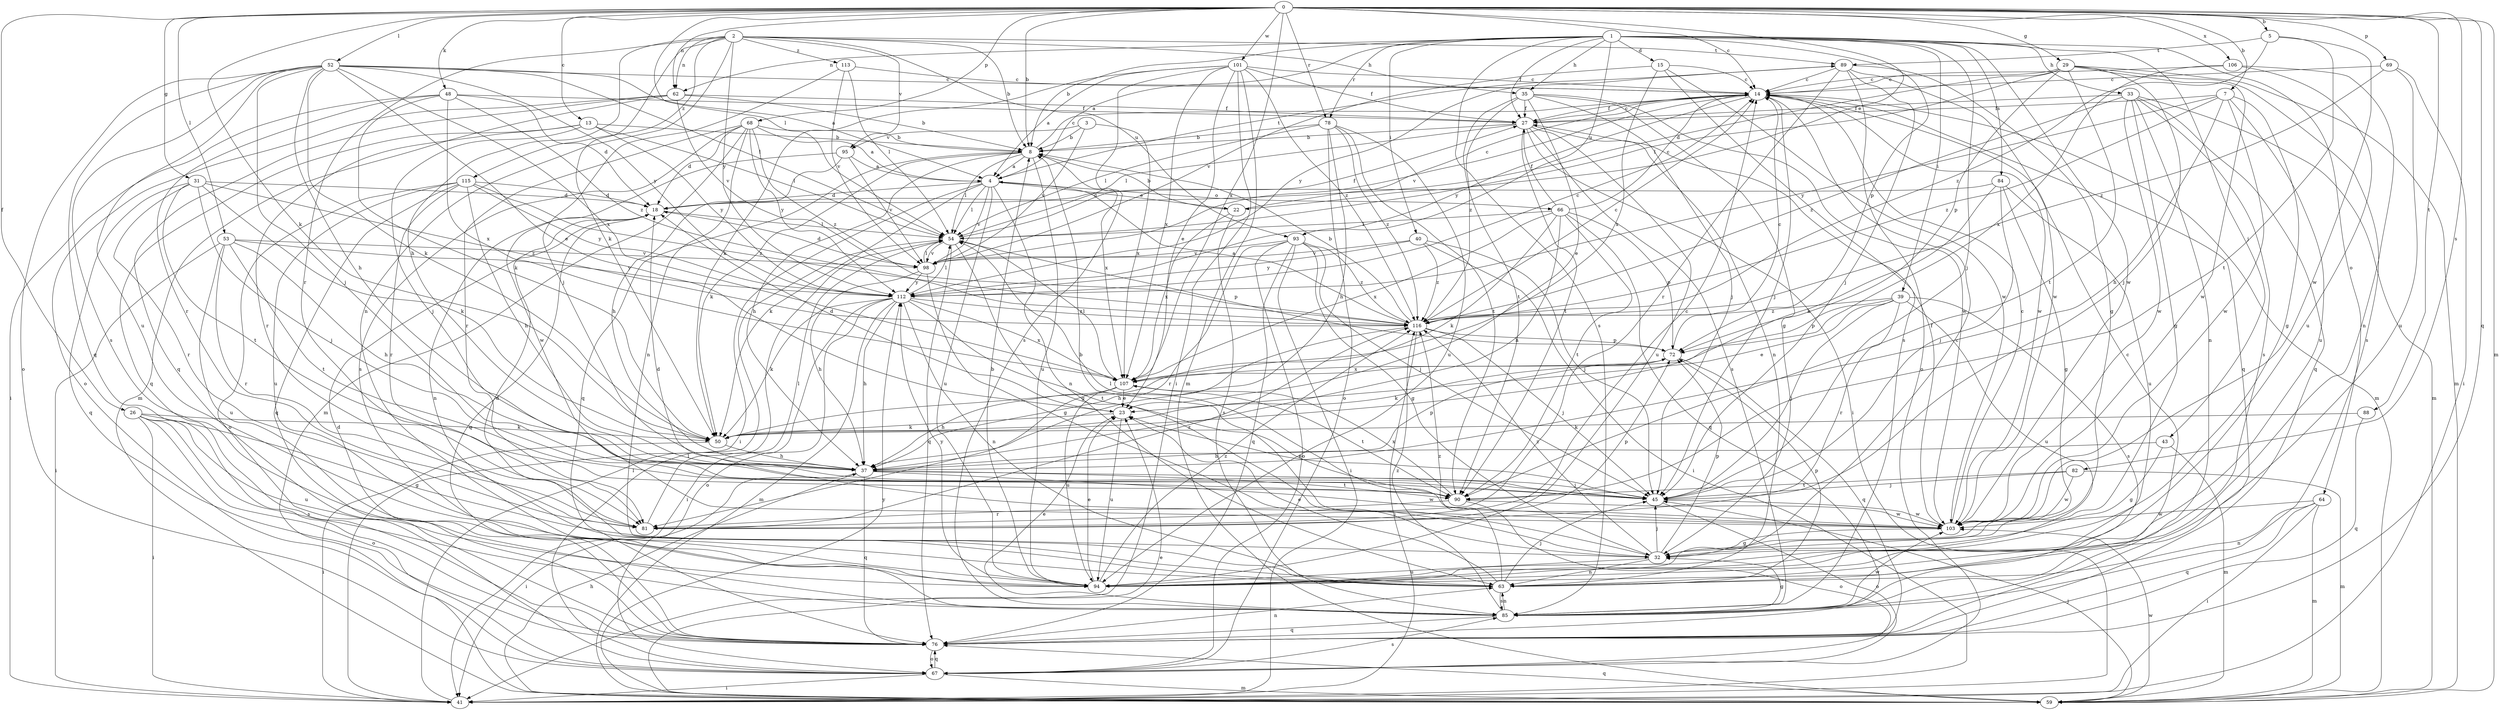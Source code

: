 strict digraph  {
0;
1;
2;
3;
4;
5;
7;
8;
13;
14;
15;
18;
22;
23;
26;
27;
29;
31;
32;
33;
35;
37;
39;
40;
41;
43;
45;
48;
50;
52;
53;
54;
59;
62;
63;
64;
66;
67;
68;
69;
72;
76;
78;
81;
82;
84;
85;
88;
89;
90;
93;
94;
95;
98;
101;
103;
106;
107;
112;
113;
115;
116;
0 -> 5  [label=b];
0 -> 7  [label=b];
0 -> 8  [label=b];
0 -> 13  [label=c];
0 -> 14  [label=c];
0 -> 22  [label=e];
0 -> 26  [label=f];
0 -> 29  [label=g];
0 -> 31  [label=g];
0 -> 48  [label=k];
0 -> 50  [label=k];
0 -> 52  [label=l];
0 -> 53  [label=l];
0 -> 54  [label=l];
0 -> 59  [label=m];
0 -> 62  [label=n];
0 -> 68  [label=p];
0 -> 69  [label=p];
0 -> 76  [label=q];
0 -> 78  [label=r];
0 -> 82  [label=s];
0 -> 88  [label=t];
0 -> 101  [label=w];
0 -> 106  [label=x];
0 -> 107  [label=x];
1 -> 4  [label=a];
1 -> 8  [label=b];
1 -> 15  [label=d];
1 -> 27  [label=f];
1 -> 33  [label=h];
1 -> 35  [label=h];
1 -> 39  [label=i];
1 -> 40  [label=i];
1 -> 43  [label=j];
1 -> 45  [label=j];
1 -> 62  [label=n];
1 -> 64  [label=o];
1 -> 72  [label=p];
1 -> 78  [label=r];
1 -> 84  [label=s];
1 -> 85  [label=s];
1 -> 93  [label=u];
1 -> 103  [label=w];
2 -> 8  [label=b];
2 -> 35  [label=h];
2 -> 37  [label=h];
2 -> 50  [label=k];
2 -> 62  [label=n];
2 -> 63  [label=n];
2 -> 81  [label=r];
2 -> 89  [label=t];
2 -> 93  [label=u];
2 -> 95  [label=v];
2 -> 112  [label=y];
2 -> 113  [label=z];
2 -> 115  [label=z];
3 -> 8  [label=b];
3 -> 95  [label=v];
3 -> 98  [label=v];
3 -> 107  [label=x];
4 -> 18  [label=d];
4 -> 22  [label=e];
4 -> 41  [label=i];
4 -> 50  [label=k];
4 -> 54  [label=l];
4 -> 63  [label=n];
4 -> 66  [label=o];
4 -> 89  [label=t];
4 -> 94  [label=u];
4 -> 98  [label=v];
5 -> 89  [label=t];
5 -> 90  [label=t];
5 -> 103  [label=w];
5 -> 116  [label=z];
7 -> 27  [label=f];
7 -> 32  [label=g];
7 -> 37  [label=h];
7 -> 94  [label=u];
7 -> 103  [label=w];
7 -> 112  [label=y];
7 -> 116  [label=z];
8 -> 4  [label=a];
8 -> 14  [label=c];
8 -> 37  [label=h];
8 -> 50  [label=k];
8 -> 54  [label=l];
8 -> 76  [label=q];
8 -> 94  [label=u];
8 -> 107  [label=x];
13 -> 8  [label=b];
13 -> 45  [label=j];
13 -> 54  [label=l];
13 -> 76  [label=q];
13 -> 81  [label=r];
13 -> 112  [label=y];
14 -> 27  [label=f];
14 -> 45  [label=j];
14 -> 59  [label=m];
14 -> 76  [label=q];
14 -> 98  [label=v];
14 -> 103  [label=w];
14 -> 112  [label=y];
15 -> 14  [label=c];
15 -> 85  [label=s];
15 -> 98  [label=v];
15 -> 103  [label=w];
15 -> 107  [label=x];
18 -> 54  [label=l];
18 -> 63  [label=n];
18 -> 76  [label=q];
22 -> 8  [label=b];
22 -> 14  [label=c];
22 -> 85  [label=s];
22 -> 107  [label=x];
23 -> 18  [label=d];
23 -> 50  [label=k];
23 -> 94  [label=u];
26 -> 32  [label=g];
26 -> 41  [label=i];
26 -> 50  [label=k];
26 -> 67  [label=o];
26 -> 85  [label=s];
26 -> 94  [label=u];
27 -> 8  [label=b];
27 -> 14  [label=c];
27 -> 41  [label=i];
27 -> 54  [label=l];
27 -> 63  [label=n];
27 -> 85  [label=s];
27 -> 90  [label=t];
27 -> 94  [label=u];
29 -> 14  [label=c];
29 -> 18  [label=d];
29 -> 45  [label=j];
29 -> 54  [label=l];
29 -> 59  [label=m];
29 -> 72  [label=p];
29 -> 85  [label=s];
29 -> 90  [label=t];
29 -> 103  [label=w];
31 -> 18  [label=d];
31 -> 45  [label=j];
31 -> 50  [label=k];
31 -> 76  [label=q];
31 -> 81  [label=r];
31 -> 90  [label=t];
31 -> 116  [label=z];
32 -> 8  [label=b];
32 -> 45  [label=j];
32 -> 63  [label=n];
32 -> 72  [label=p];
32 -> 94  [label=u];
32 -> 116  [label=z];
33 -> 27  [label=f];
33 -> 32  [label=g];
33 -> 59  [label=m];
33 -> 63  [label=n];
33 -> 76  [label=q];
33 -> 85  [label=s];
33 -> 103  [label=w];
33 -> 116  [label=z];
35 -> 23  [label=e];
35 -> 27  [label=f];
35 -> 32  [label=g];
35 -> 45  [label=j];
35 -> 90  [label=t];
35 -> 103  [label=w];
35 -> 116  [label=z];
37 -> 41  [label=i];
37 -> 45  [label=j];
37 -> 72  [label=p];
37 -> 76  [label=q];
37 -> 90  [label=t];
37 -> 103  [label=w];
39 -> 23  [label=e];
39 -> 45  [label=j];
39 -> 72  [label=p];
39 -> 81  [label=r];
39 -> 85  [label=s];
39 -> 94  [label=u];
39 -> 116  [label=z];
40 -> 41  [label=i];
40 -> 45  [label=j];
40 -> 98  [label=v];
40 -> 112  [label=y];
40 -> 116  [label=z];
41 -> 54  [label=l];
43 -> 32  [label=g];
43 -> 37  [label=h];
43 -> 59  [label=m];
45 -> 23  [label=e];
45 -> 67  [label=o];
45 -> 103  [label=w];
48 -> 18  [label=d];
48 -> 27  [label=f];
48 -> 41  [label=i];
48 -> 50  [label=k];
48 -> 81  [label=r];
48 -> 107  [label=x];
48 -> 116  [label=z];
50 -> 37  [label=h];
50 -> 41  [label=i];
52 -> 4  [label=a];
52 -> 14  [label=c];
52 -> 23  [label=e];
52 -> 37  [label=h];
52 -> 45  [label=j];
52 -> 50  [label=k];
52 -> 54  [label=l];
52 -> 67  [label=o];
52 -> 76  [label=q];
52 -> 85  [label=s];
52 -> 94  [label=u];
52 -> 107  [label=x];
52 -> 112  [label=y];
53 -> 37  [label=h];
53 -> 41  [label=i];
53 -> 81  [label=r];
53 -> 90  [label=t];
53 -> 94  [label=u];
53 -> 98  [label=v];
53 -> 112  [label=y];
54 -> 27  [label=f];
54 -> 32  [label=g];
54 -> 72  [label=p];
54 -> 76  [label=q];
54 -> 98  [label=v];
59 -> 23  [label=e];
59 -> 37  [label=h];
59 -> 45  [label=j];
59 -> 76  [label=q];
59 -> 103  [label=w];
59 -> 112  [label=y];
62 -> 8  [label=b];
62 -> 27  [label=f];
62 -> 59  [label=m];
62 -> 67  [label=o];
62 -> 76  [label=q];
62 -> 98  [label=v];
63 -> 18  [label=d];
63 -> 23  [label=e];
63 -> 45  [label=j];
63 -> 72  [label=p];
63 -> 85  [label=s];
63 -> 116  [label=z];
64 -> 41  [label=i];
64 -> 59  [label=m];
64 -> 63  [label=n];
64 -> 76  [label=q];
64 -> 103  [label=w];
66 -> 14  [label=c];
66 -> 27  [label=f];
66 -> 37  [label=h];
66 -> 50  [label=k];
66 -> 54  [label=l];
66 -> 72  [label=p];
66 -> 76  [label=q];
66 -> 90  [label=t];
66 -> 107  [label=x];
67 -> 41  [label=i];
67 -> 54  [label=l];
67 -> 59  [label=m];
67 -> 76  [label=q];
67 -> 85  [label=s];
68 -> 4  [label=a];
68 -> 8  [label=b];
68 -> 18  [label=d];
68 -> 59  [label=m];
68 -> 63  [label=n];
68 -> 81  [label=r];
68 -> 85  [label=s];
68 -> 112  [label=y];
68 -> 116  [label=z];
69 -> 14  [label=c];
69 -> 41  [label=i];
69 -> 94  [label=u];
69 -> 116  [label=z];
72 -> 14  [label=c];
72 -> 50  [label=k];
72 -> 76  [label=q];
72 -> 107  [label=x];
76 -> 18  [label=d];
76 -> 63  [label=n];
76 -> 67  [label=o];
78 -> 8  [label=b];
78 -> 37  [label=h];
78 -> 54  [label=l];
78 -> 67  [label=o];
78 -> 90  [label=t];
78 -> 94  [label=u];
78 -> 116  [label=z];
81 -> 14  [label=c];
81 -> 54  [label=l];
81 -> 72  [label=p];
81 -> 116  [label=z];
82 -> 45  [label=j];
82 -> 59  [label=m];
82 -> 90  [label=t];
82 -> 103  [label=w];
84 -> 18  [label=d];
84 -> 32  [label=g];
84 -> 45  [label=j];
84 -> 50  [label=k];
84 -> 94  [label=u];
85 -> 14  [label=c];
85 -> 23  [label=e];
85 -> 32  [label=g];
85 -> 63  [label=n];
85 -> 76  [label=q];
85 -> 103  [label=w];
85 -> 116  [label=z];
88 -> 50  [label=k];
88 -> 76  [label=q];
89 -> 14  [label=c];
89 -> 32  [label=g];
89 -> 45  [label=j];
89 -> 67  [label=o];
89 -> 81  [label=r];
89 -> 103  [label=w];
89 -> 112  [label=y];
90 -> 67  [label=o];
90 -> 81  [label=r];
90 -> 103  [label=w];
90 -> 107  [label=x];
93 -> 32  [label=g];
93 -> 41  [label=i];
93 -> 45  [label=j];
93 -> 67  [label=o];
93 -> 76  [label=q];
93 -> 81  [label=r];
93 -> 98  [label=v];
93 -> 116  [label=z];
94 -> 8  [label=b];
94 -> 14  [label=c];
94 -> 23  [label=e];
94 -> 112  [label=y];
94 -> 116  [label=z];
95 -> 4  [label=a];
95 -> 37  [label=h];
95 -> 98  [label=v];
95 -> 103  [label=w];
98 -> 18  [label=d];
98 -> 32  [label=g];
98 -> 37  [label=h];
98 -> 54  [label=l];
98 -> 112  [label=y];
101 -> 4  [label=a];
101 -> 14  [label=c];
101 -> 23  [label=e];
101 -> 27  [label=f];
101 -> 41  [label=i];
101 -> 50  [label=k];
101 -> 59  [label=m];
101 -> 85  [label=s];
101 -> 107  [label=x];
101 -> 116  [label=z];
103 -> 14  [label=c];
103 -> 18  [label=d];
103 -> 27  [label=f];
103 -> 32  [label=g];
103 -> 54  [label=l];
106 -> 14  [label=c];
106 -> 63  [label=n];
106 -> 94  [label=u];
106 -> 107  [label=x];
107 -> 23  [label=e];
107 -> 37  [label=h];
107 -> 54  [label=l];
107 -> 90  [label=t];
107 -> 94  [label=u];
112 -> 14  [label=c];
112 -> 37  [label=h];
112 -> 41  [label=i];
112 -> 50  [label=k];
112 -> 54  [label=l];
112 -> 59  [label=m];
112 -> 63  [label=n];
112 -> 67  [label=o];
112 -> 90  [label=t];
112 -> 107  [label=x];
112 -> 116  [label=z];
113 -> 14  [label=c];
113 -> 45  [label=j];
113 -> 54  [label=l];
113 -> 98  [label=v];
115 -> 18  [label=d];
115 -> 37  [label=h];
115 -> 67  [label=o];
115 -> 76  [label=q];
115 -> 81  [label=r];
115 -> 94  [label=u];
115 -> 112  [label=y];
115 -> 116  [label=z];
116 -> 4  [label=a];
116 -> 8  [label=b];
116 -> 14  [label=c];
116 -> 37  [label=h];
116 -> 41  [label=i];
116 -> 45  [label=j];
116 -> 72  [label=p];
}
